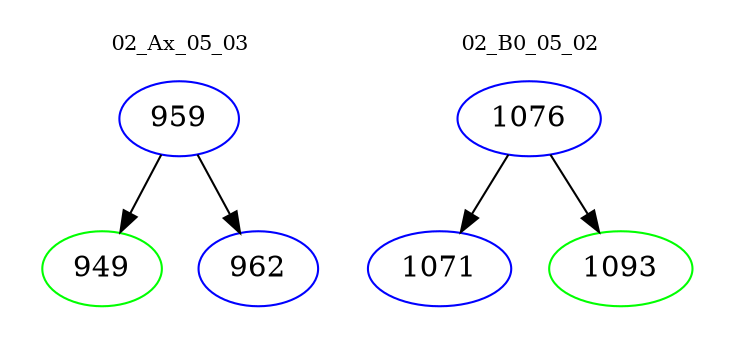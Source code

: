 digraph{
subgraph cluster_0 {
color = white
label = "02_Ax_05_03";
fontsize=10;
T0_959 [label="959", color="blue"]
T0_959 -> T0_949 [color="black"]
T0_949 [label="949", color="green"]
T0_959 -> T0_962 [color="black"]
T0_962 [label="962", color="blue"]
}
subgraph cluster_1 {
color = white
label = "02_B0_05_02";
fontsize=10;
T1_1076 [label="1076", color="blue"]
T1_1076 -> T1_1071 [color="black"]
T1_1071 [label="1071", color="blue"]
T1_1076 -> T1_1093 [color="black"]
T1_1093 [label="1093", color="green"]
}
}
